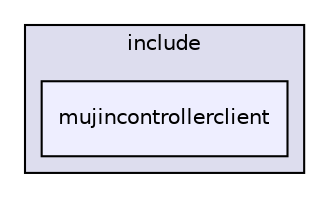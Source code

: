 digraph "/home/rdiankov/mujin/controllerclientcpp/include/mujincontrollerclient/" {
  bgcolor=transparent;
  compound=true
  node [ fontsize="10", fontname="Helvetica"];
  edge [ labelfontsize="10", labelfontname="Helvetica"];
  subgraph clusterdir_d44c64559bbebec7f509842c48db8b23 {
    graph [ bgcolor="#ddddee", pencolor="black", label="include" fontname="Helvetica", fontsize="10", URL="dir_d44c64559bbebec7f509842c48db8b23.html"]
  dir_bb17e641dfb2bdb5603b5fc4cb1c7124 [shape=box, label="mujincontrollerclient", style="filled", fillcolor="#eeeeff", pencolor="black", URL="dir_bb17e641dfb2bdb5603b5fc4cb1c7124.html"];
  }
}
